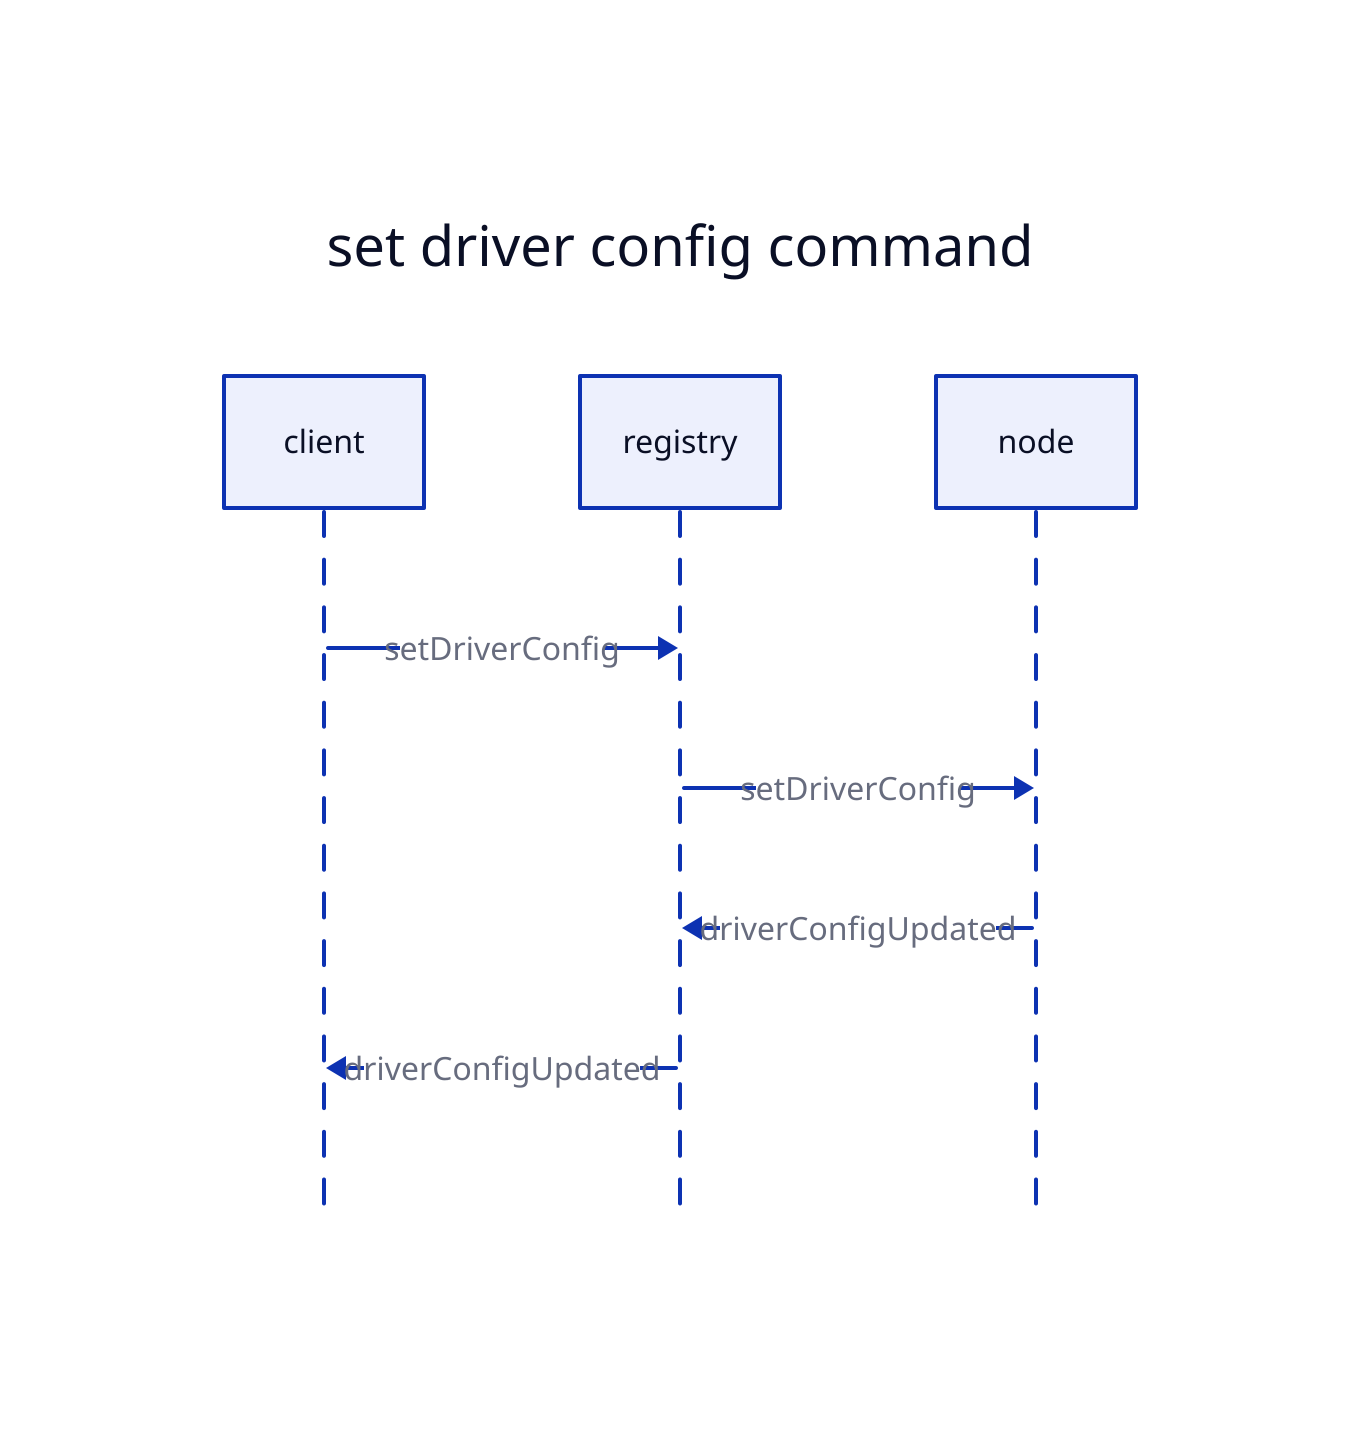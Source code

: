 vars: {
    d2-config: {
#         layout-engine: dagre
        layout-engine: elk
#         layout-engine: tala
    }
}

direction: down

# req: {
#     shape: "class"
#     typ: req
#     id: 0
#     len: n
#     msg: bin
# }
#
# res: {
#     shape: "class"
#     typ: res
#     id: 0
#     len: n
#     msg: bin
# }

set driver config command: {
    shape: sequence_diagram

    client -> registry: setDriverConfig
    registry -> node: setDriverConfig
    node -> registry: driverConfigUpdated
    registry -> client: driverConfigUpdated
}
